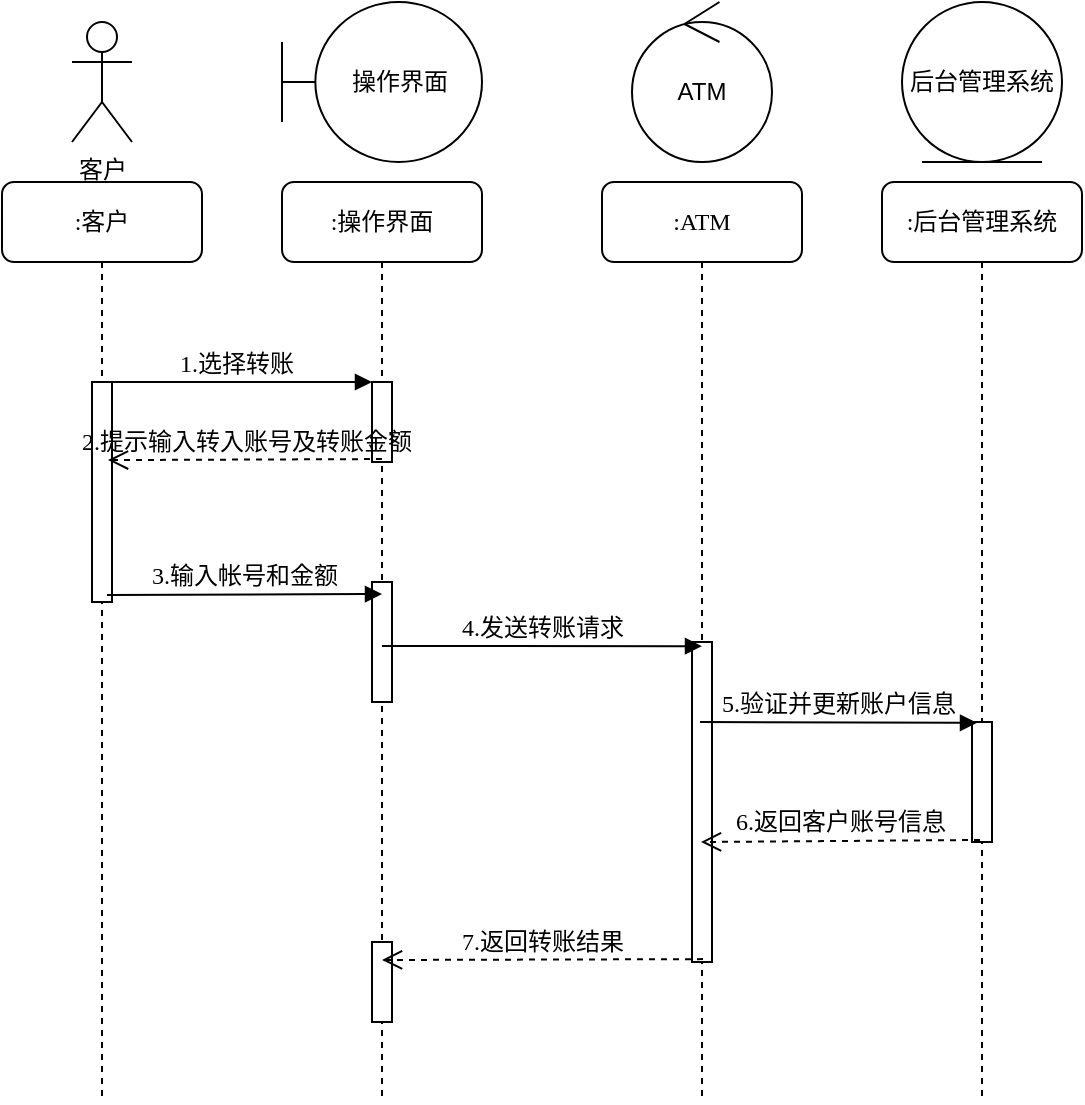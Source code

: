 <mxfile version="16.6.1" type="device"><diagram name="Page-1" id="13e1069c-82ec-6db2-03f1-153e76fe0fe0"><mxGraphModel dx="1002" dy="658" grid="1" gridSize="10" guides="1" tooltips="1" connect="1" arrows="1" fold="1" page="1" pageScale="1" pageWidth="1169" pageHeight="827" background="none" math="0" shadow="0"><root><mxCell id="0"/><mxCell id="1" parent="0"/><mxCell id="7baba1c4bc27f4b0-2" value=":操作界面" style="shape=umlLifeline;perimeter=lifelinePerimeter;whiteSpace=wrap;html=1;container=1;collapsible=0;recursiveResize=0;outlineConnect=0;rounded=1;shadow=0;comic=0;labelBackgroundColor=none;strokeWidth=1;fontFamily=Verdana;fontSize=12;align=center;" parent="1" vertex="1"><mxGeometry x="240" y="140" width="100" height="460" as="geometry"/></mxCell><mxCell id="saKmNXNhmKmb561v1Lsh-4" value="" style="html=1;points=[];perimeter=orthogonalPerimeter;rounded=0;shadow=0;comic=0;labelBackgroundColor=none;strokeWidth=1;fontFamily=Verdana;fontSize=12;align=center;" vertex="1" parent="7baba1c4bc27f4b0-2"><mxGeometry x="45" y="100" width="10" height="40" as="geometry"/></mxCell><mxCell id="saKmNXNhmKmb561v1Lsh-6" value="" style="html=1;points=[];perimeter=orthogonalPerimeter;rounded=0;shadow=0;comic=0;labelBackgroundColor=none;strokeWidth=1;fontFamily=Verdana;fontSize=12;align=center;" vertex="1" parent="7baba1c4bc27f4b0-2"><mxGeometry x="45" y="200" width="10" height="60" as="geometry"/></mxCell><mxCell id="saKmNXNhmKmb561v1Lsh-11" value="" style="html=1;points=[];perimeter=orthogonalPerimeter;rounded=0;shadow=0;comic=0;labelBackgroundColor=none;strokeWidth=1;fontFamily=Verdana;fontSize=12;align=center;" vertex="1" parent="7baba1c4bc27f4b0-2"><mxGeometry x="45" y="380" width="10" height="40" as="geometry"/></mxCell><mxCell id="7baba1c4bc27f4b0-3" value=":ATM" style="shape=umlLifeline;perimeter=lifelinePerimeter;whiteSpace=wrap;html=1;container=1;collapsible=0;recursiveResize=0;outlineConnect=0;rounded=1;shadow=0;comic=0;labelBackgroundColor=none;strokeWidth=1;fontFamily=Verdana;fontSize=12;align=center;" parent="1" vertex="1"><mxGeometry x="400" y="140" width="100" height="460" as="geometry"/></mxCell><mxCell id="saKmNXNhmKmb561v1Lsh-8" value="" style="html=1;points=[];perimeter=orthogonalPerimeter;rounded=0;shadow=0;comic=0;labelBackgroundColor=none;strokeWidth=1;fontFamily=Verdana;fontSize=12;align=center;" vertex="1" parent="7baba1c4bc27f4b0-3"><mxGeometry x="45" y="230" width="10" height="160" as="geometry"/></mxCell><mxCell id="7baba1c4bc27f4b0-4" value=":后台管理系统" style="shape=umlLifeline;perimeter=lifelinePerimeter;whiteSpace=wrap;html=1;container=1;collapsible=0;recursiveResize=0;outlineConnect=0;rounded=1;shadow=0;comic=0;labelBackgroundColor=none;strokeWidth=1;fontFamily=Verdana;fontSize=12;align=center;" parent="1" vertex="1"><mxGeometry x="540" y="140" width="100" height="460" as="geometry"/></mxCell><mxCell id="7baba1c4bc27f4b0-13" value="" style="html=1;points=[];perimeter=orthogonalPerimeter;rounded=0;shadow=0;comic=0;labelBackgroundColor=none;strokeWidth=1;fontFamily=Verdana;fontSize=12;align=center;" parent="7baba1c4bc27f4b0-4" vertex="1"><mxGeometry x="45" y="270" width="10" height="60" as="geometry"/></mxCell><mxCell id="7baba1c4bc27f4b0-8" value=":客户" style="shape=umlLifeline;perimeter=lifelinePerimeter;whiteSpace=wrap;html=1;container=1;collapsible=0;recursiveResize=0;outlineConnect=0;rounded=1;shadow=0;comic=0;labelBackgroundColor=none;strokeWidth=1;fontFamily=Verdana;fontSize=12;align=center;" parent="1" vertex="1"><mxGeometry x="100" y="140" width="100" height="460" as="geometry"/></mxCell><mxCell id="7baba1c4bc27f4b0-9" value="" style="html=1;points=[];perimeter=orthogonalPerimeter;rounded=0;shadow=0;comic=0;labelBackgroundColor=none;strokeWidth=1;fontFamily=Verdana;fontSize=12;align=center;" parent="7baba1c4bc27f4b0-8" vertex="1"><mxGeometry x="45" y="100" width="10" height="110" as="geometry"/></mxCell><mxCell id="krtXPOYTVXyJJNXq8KOw-3" value="客户" style="shape=umlActor;verticalLabelPosition=bottom;verticalAlign=top;html=1;" parent="1" vertex="1"><mxGeometry x="135" y="60" width="30" height="60" as="geometry"/></mxCell><mxCell id="krtXPOYTVXyJJNXq8KOw-4" value="操作界面" style="shape=umlBoundary;whiteSpace=wrap;html=1;" parent="1" vertex="1"><mxGeometry x="240" y="50" width="100" height="80" as="geometry"/></mxCell><mxCell id="krtXPOYTVXyJJNXq8KOw-5" value="ATM" style="ellipse;shape=umlControl;whiteSpace=wrap;html=1;" parent="1" vertex="1"><mxGeometry x="415" y="50" width="70" height="80" as="geometry"/></mxCell><mxCell id="krtXPOYTVXyJJNXq8KOw-6" value="后台管理系统" style="ellipse;shape=umlEntity;whiteSpace=wrap;html=1;" parent="1" vertex="1"><mxGeometry x="550" y="50" width="80" height="80" as="geometry"/></mxCell><mxCell id="7baba1c4bc27f4b0-11" value="5.验证并更新账户信息" style="html=1;verticalAlign=bottom;endArrow=block;labelBackgroundColor=none;fontFamily=Verdana;fontSize=12;elbow=vertical;entryX=0.25;entryY=0.007;entryDx=0;entryDy=0;entryPerimeter=0;exitX=0.4;exitY=0.25;exitDx=0;exitDy=0;exitPerimeter=0;" parent="1" source="saKmNXNhmKmb561v1Lsh-8" target="7baba1c4bc27f4b0-13" edge="1"><mxGeometry relative="1" as="geometry"><mxPoint x="660" y="384" as="sourcePoint"/><mxPoint x="690" y="394" as="targetPoint"/><mxPoint as="offset"/></mxGeometry></mxCell><mxCell id="saKmNXNhmKmb561v1Lsh-2" value="1.选择转账" style="html=1;verticalAlign=bottom;endArrow=block;entryX=0;entryY=0;labelBackgroundColor=none;fontFamily=Verdana;fontSize=12;edgeStyle=elbowEdgeStyle;elbow=vertical;exitX=0.3;exitY=0;exitDx=0;exitDy=0;exitPerimeter=0;" edge="1" parent="1" target="saKmNXNhmKmb561v1Lsh-4" source="7baba1c4bc27f4b0-9"><mxGeometry relative="1" as="geometry"><mxPoint x="160" y="240" as="sourcePoint"/></mxGeometry></mxCell><mxCell id="saKmNXNhmKmb561v1Lsh-3" value="2.提示输入转入账号及转账金额" style="html=1;verticalAlign=bottom;endArrow=open;dashed=1;endSize=8;labelBackgroundColor=none;fontFamily=Verdana;fontSize=12;elbow=vertical;exitX=0.5;exitY=0.963;exitDx=0;exitDy=0;exitPerimeter=0;entryX=0.8;entryY=0.355;entryDx=0;entryDy=0;entryPerimeter=0;" edge="1" parent="1" source="saKmNXNhmKmb561v1Lsh-4" target="7baba1c4bc27f4b0-9"><mxGeometry relative="1" as="geometry"><mxPoint x="180" y="270" as="targetPoint"/></mxGeometry></mxCell><mxCell id="saKmNXNhmKmb561v1Lsh-5" value="3.输入帐号和金额" style="html=1;verticalAlign=bottom;endArrow=block;labelBackgroundColor=none;fontFamily=Verdana;fontSize=12;elbow=vertical;exitX=0.75;exitY=0.968;exitDx=0;exitDy=0;exitPerimeter=0;" edge="1" parent="1" source="7baba1c4bc27f4b0-9"><mxGeometry relative="1" as="geometry"><mxPoint x="210" y="330" as="sourcePoint"/><mxPoint x="290" y="346" as="targetPoint"/></mxGeometry></mxCell><mxCell id="saKmNXNhmKmb561v1Lsh-7" value="4.发送转账请求" style="html=1;verticalAlign=bottom;endArrow=block;labelBackgroundColor=none;fontFamily=Verdana;fontSize=12;elbow=vertical;entryX=0.5;entryY=0.013;entryDx=0;entryDy=0;entryPerimeter=0;" edge="1" parent="1" target="saKmNXNhmKmb561v1Lsh-8"><mxGeometry relative="1" as="geometry"><mxPoint x="290" y="372" as="sourcePoint"/><mxPoint x="428.5" y="383" as="targetPoint"/></mxGeometry></mxCell><mxCell id="saKmNXNhmKmb561v1Lsh-10" value="6.返回客户账号信息" style="html=1;verticalAlign=bottom;endArrow=open;dashed=1;endSize=8;labelBackgroundColor=none;fontFamily=Verdana;fontSize=12;elbow=vertical;exitX=0.4;exitY=0.983;exitDx=0;exitDy=0;exitPerimeter=0;entryX=0.45;entryY=0.625;entryDx=0;entryDy=0;entryPerimeter=0;" edge="1" parent="1" source="7baba1c4bc27f4b0-13" target="saKmNXNhmKmb561v1Lsh-8"><mxGeometry relative="1" as="geometry"><mxPoint x="520" y="450" as="targetPoint"/><mxPoint x="920" y="460" as="sourcePoint"/></mxGeometry></mxCell><mxCell id="saKmNXNhmKmb561v1Lsh-12" value="7.返回转账结果" style="html=1;verticalAlign=bottom;endArrow=open;dashed=1;endSize=8;labelBackgroundColor=none;fontFamily=Verdana;fontSize=12;elbow=vertical;exitX=0.55;exitY=0.991;exitDx=0;exitDy=0;exitPerimeter=0;" edge="1" parent="1" source="saKmNXNhmKmb561v1Lsh-8"><mxGeometry relative="1" as="geometry"><mxPoint x="290" y="529" as="targetPoint"/><mxPoint x="485" y="520" as="sourcePoint"/></mxGeometry></mxCell></root></mxGraphModel></diagram></mxfile>